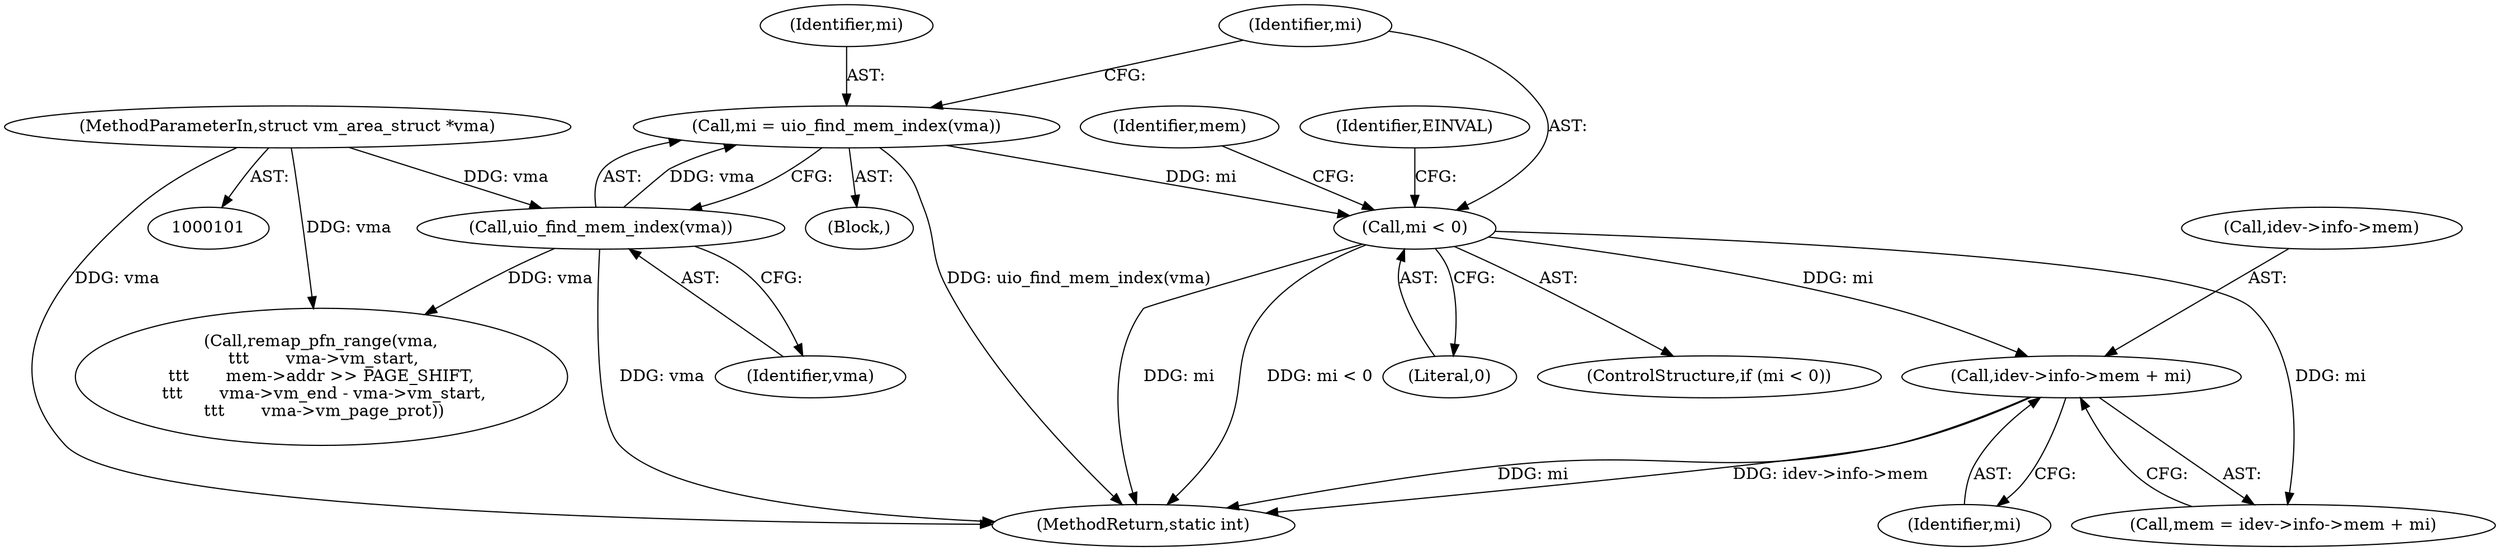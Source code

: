 digraph "0_linux_7314e613d5ff9f0934f7a0f74ed7973b903315d1@pointer" {
"1000125" [label="(Call,idev->info->mem + mi)"];
"1000117" [label="(Call,mi < 0)"];
"1000111" [label="(Call,mi = uio_find_mem_index(vma))"];
"1000113" [label="(Call,uio_find_mem_index(vma))"];
"1000102" [label="(MethodParameterIn,struct vm_area_struct *vma)"];
"1000102" [label="(MethodParameterIn,struct vm_area_struct *vma)"];
"1000126" [label="(Call,idev->info->mem)"];
"1000103" [label="(Block,)"];
"1000117" [label="(Call,mi < 0)"];
"1000118" [label="(Identifier,mi)"];
"1000162" [label="(Call,remap_pfn_range(vma,\n \t\t\t       vma->vm_start,\n\t\t\t       mem->addr >> PAGE_SHIFT,\n \t\t\t       vma->vm_end - vma->vm_start,\n \t\t\t       vma->vm_page_prot))"];
"1000131" [label="(Identifier,mi)"];
"1000111" [label="(Call,mi = uio_find_mem_index(vma))"];
"1000113" [label="(Call,uio_find_mem_index(vma))"];
"1000125" [label="(Call,idev->info->mem + mi)"];
"1000182" [label="(MethodReturn,static int)"];
"1000123" [label="(Call,mem = idev->info->mem + mi)"];
"1000119" [label="(Literal,0)"];
"1000124" [label="(Identifier,mem)"];
"1000112" [label="(Identifier,mi)"];
"1000116" [label="(ControlStructure,if (mi < 0))"];
"1000114" [label="(Identifier,vma)"];
"1000122" [label="(Identifier,EINVAL)"];
"1000125" -> "1000123"  [label="AST: "];
"1000125" -> "1000131"  [label="CFG: "];
"1000126" -> "1000125"  [label="AST: "];
"1000131" -> "1000125"  [label="AST: "];
"1000123" -> "1000125"  [label="CFG: "];
"1000125" -> "1000182"  [label="DDG: idev->info->mem"];
"1000125" -> "1000182"  [label="DDG: mi"];
"1000117" -> "1000125"  [label="DDG: mi"];
"1000117" -> "1000116"  [label="AST: "];
"1000117" -> "1000119"  [label="CFG: "];
"1000118" -> "1000117"  [label="AST: "];
"1000119" -> "1000117"  [label="AST: "];
"1000122" -> "1000117"  [label="CFG: "];
"1000124" -> "1000117"  [label="CFG: "];
"1000117" -> "1000182"  [label="DDG: mi < 0"];
"1000117" -> "1000182"  [label="DDG: mi"];
"1000111" -> "1000117"  [label="DDG: mi"];
"1000117" -> "1000123"  [label="DDG: mi"];
"1000111" -> "1000103"  [label="AST: "];
"1000111" -> "1000113"  [label="CFG: "];
"1000112" -> "1000111"  [label="AST: "];
"1000113" -> "1000111"  [label="AST: "];
"1000118" -> "1000111"  [label="CFG: "];
"1000111" -> "1000182"  [label="DDG: uio_find_mem_index(vma)"];
"1000113" -> "1000111"  [label="DDG: vma"];
"1000113" -> "1000114"  [label="CFG: "];
"1000114" -> "1000113"  [label="AST: "];
"1000113" -> "1000182"  [label="DDG: vma"];
"1000102" -> "1000113"  [label="DDG: vma"];
"1000113" -> "1000162"  [label="DDG: vma"];
"1000102" -> "1000101"  [label="AST: "];
"1000102" -> "1000182"  [label="DDG: vma"];
"1000102" -> "1000162"  [label="DDG: vma"];
}
